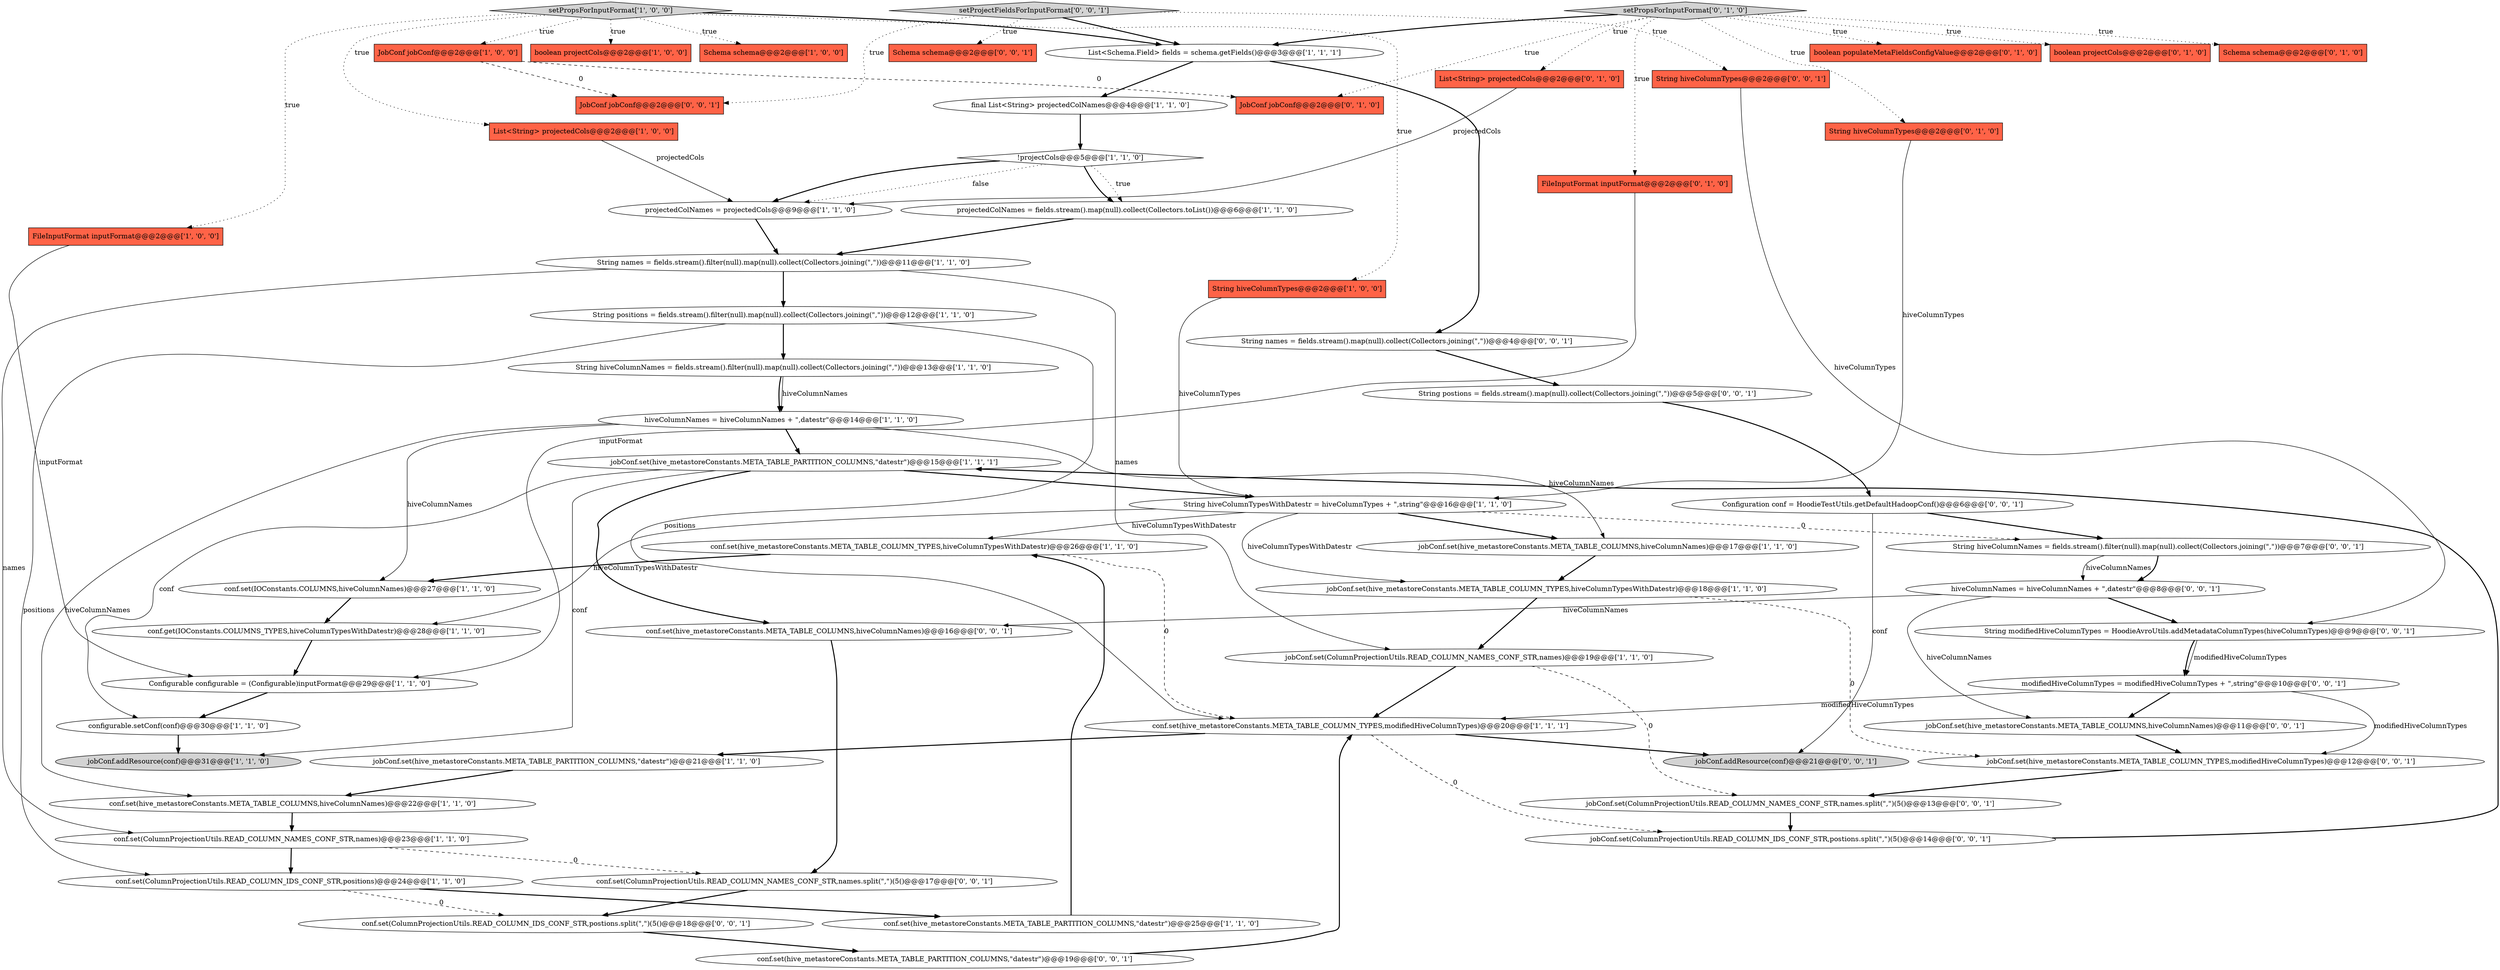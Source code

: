 digraph {
7 [style = filled, label = "hiveColumnNames = hiveColumnNames + \",datestr\"@@@14@@@['1', '1', '0']", fillcolor = white, shape = ellipse image = "AAA0AAABBB1BBB"];
2 [style = filled, label = "FileInputFormat inputFormat@@@2@@@['1', '0', '0']", fillcolor = tomato, shape = box image = "AAA0AAABBB1BBB"];
37 [style = filled, label = "boolean populateMetaFieldsConfigValue@@@2@@@['0', '1', '0']", fillcolor = tomato, shape = box image = "AAA0AAABBB2BBB"];
12 [style = filled, label = "String positions = fields.stream().filter(null).map(null).collect(Collectors.joining(\",\"))@@@12@@@['1', '1', '0']", fillcolor = white, shape = ellipse image = "AAA0AAABBB1BBB"];
38 [style = filled, label = "boolean projectCols@@@2@@@['0', '1', '0']", fillcolor = tomato, shape = box image = "AAA0AAABBB2BBB"];
29 [style = filled, label = "conf.set(IOConstants.COLUMNS,hiveColumnNames)@@@27@@@['1', '1', '0']", fillcolor = white, shape = ellipse image = "AAA0AAABBB1BBB"];
26 [style = filled, label = "projectedColNames = projectedCols@@@9@@@['1', '1', '0']", fillcolor = white, shape = ellipse image = "AAA0AAABBB1BBB"];
13 [style = filled, label = "conf.set(hive_metastoreConstants.META_TABLE_COLUMN_TYPES,hiveColumnTypesWithDatestr)@@@26@@@['1', '1', '0']", fillcolor = white, shape = ellipse image = "AAA0AAABBB1BBB"];
15 [style = filled, label = "jobConf.set(ColumnProjectionUtils.READ_COLUMN_NAMES_CONF_STR,names)@@@19@@@['1', '1', '0']", fillcolor = white, shape = ellipse image = "AAA0AAABBB1BBB"];
56 [style = filled, label = "hiveColumnNames = hiveColumnNames + \",datestr\"@@@8@@@['0', '0', '1']", fillcolor = white, shape = ellipse image = "AAA0AAABBB3BBB"];
60 [style = filled, label = "JobConf jobConf@@@2@@@['0', '0', '1']", fillcolor = tomato, shape = box image = "AAA0AAABBB3BBB"];
36 [style = filled, label = "String hiveColumnTypes@@@2@@@['0', '1', '0']", fillcolor = tomato, shape = box image = "AAA0AAABBB2BBB"];
54 [style = filled, label = "jobConf.set(hive_metastoreConstants.META_TABLE_COLUMNS,hiveColumnNames)@@@11@@@['0', '0', '1']", fillcolor = white, shape = ellipse image = "AAA0AAABBB3BBB"];
47 [style = filled, label = "conf.set(hive_metastoreConstants.META_TABLE_PARTITION_COLUMNS,\"datestr\")@@@19@@@['0', '0', '1']", fillcolor = white, shape = ellipse image = "AAA0AAABBB3BBB"];
55 [style = filled, label = "conf.set(ColumnProjectionUtils.READ_COLUMN_IDS_CONF_STR,postions.split(\",\")(5()@@@18@@@['0', '0', '1']", fillcolor = white, shape = ellipse image = "AAA0AAABBB3BBB"];
6 [style = filled, label = "final List<String> projectedColNames@@@4@@@['1', '1', '0']", fillcolor = white, shape = ellipse image = "AAA0AAABBB1BBB"];
28 [style = filled, label = "setPropsForInputFormat['1', '0', '0']", fillcolor = lightgray, shape = diamond image = "AAA0AAABBB1BBB"];
52 [style = filled, label = "String hiveColumnNames = fields.stream().filter(null).map(null).collect(Collectors.joining(\",\"))@@@7@@@['0', '0', '1']", fillcolor = white, shape = ellipse image = "AAA0AAABBB3BBB"];
51 [style = filled, label = "jobConf.set(hive_metastoreConstants.META_TABLE_COLUMN_TYPES,modifiedHiveColumnTypes)@@@12@@@['0', '0', '1']", fillcolor = white, shape = ellipse image = "AAA0AAABBB3BBB"];
49 [style = filled, label = "String postions = fields.stream().map(null).collect(Collectors.joining(\",\"))@@@5@@@['0', '0', '1']", fillcolor = white, shape = ellipse image = "AAA0AAABBB3BBB"];
0 [style = filled, label = "String hiveColumnTypesWithDatestr = hiveColumnTypes + \",string\"@@@16@@@['1', '1', '0']", fillcolor = white, shape = ellipse image = "AAA0AAABBB1BBB"];
24 [style = filled, label = "conf.set(ColumnProjectionUtils.READ_COLUMN_NAMES_CONF_STR,names)@@@23@@@['1', '1', '0']", fillcolor = white, shape = ellipse image = "AAA0AAABBB1BBB"];
43 [style = filled, label = "String hiveColumnTypes@@@2@@@['0', '0', '1']", fillcolor = tomato, shape = box image = "AAA0AAABBB3BBB"];
21 [style = filled, label = "boolean projectCols@@@2@@@['1', '0', '0']", fillcolor = tomato, shape = box image = "AAA0AAABBB1BBB"];
48 [style = filled, label = "String names = fields.stream().map(null).collect(Collectors.joining(\",\"))@@@4@@@['0', '0', '1']", fillcolor = white, shape = ellipse image = "AAA0AAABBB3BBB"];
41 [style = filled, label = "String modifiedHiveColumnTypes = HoodieAvroUtils.addMetadataColumnTypes(hiveColumnTypes)@@@9@@@['0', '0', '1']", fillcolor = white, shape = ellipse image = "AAA0AAABBB3BBB"];
32 [style = filled, label = "jobConf.set(hive_metastoreConstants.META_TABLE_COLUMN_TYPES,hiveColumnTypesWithDatestr)@@@18@@@['1', '1', '0']", fillcolor = white, shape = ellipse image = "AAA0AAABBB1BBB"];
25 [style = filled, label = "Configurable configurable = (Configurable)inputFormat@@@29@@@['1', '1', '0']", fillcolor = white, shape = ellipse image = "AAA0AAABBB1BBB"];
19 [style = filled, label = "conf.get(IOConstants.COLUMNS_TYPES,hiveColumnTypesWithDatestr)@@@28@@@['1', '1', '0']", fillcolor = white, shape = ellipse image = "AAA0AAABBB1BBB"];
11 [style = filled, label = "conf.set(ColumnProjectionUtils.READ_COLUMN_IDS_CONF_STR,positions)@@@24@@@['1', '1', '0']", fillcolor = white, shape = ellipse image = "AAA0AAABBB1BBB"];
23 [style = filled, label = "String names = fields.stream().filter(null).map(null).collect(Collectors.joining(\",\"))@@@11@@@['1', '1', '0']", fillcolor = white, shape = ellipse image = "AAA0AAABBB1BBB"];
34 [style = filled, label = "FileInputFormat inputFormat@@@2@@@['0', '1', '0']", fillcolor = tomato, shape = box image = "AAA0AAABBB2BBB"];
27 [style = filled, label = "jobConf.set(hive_metastoreConstants.META_TABLE_PARTITION_COLUMNS,\"datestr\")@@@15@@@['1', '1', '1']", fillcolor = white, shape = ellipse image = "AAA0AAABBB1BBB"];
40 [style = filled, label = "JobConf jobConf@@@2@@@['0', '1', '0']", fillcolor = tomato, shape = box image = "AAA1AAABBB2BBB"];
45 [style = filled, label = "Configuration conf = HoodieTestUtils.getDefaultHadoopConf()@@@6@@@['0', '0', '1']", fillcolor = white, shape = ellipse image = "AAA0AAABBB3BBB"];
9 [style = filled, label = "projectedColNames = fields.stream().map(null).collect(Collectors.toList())@@@6@@@['1', '1', '0']", fillcolor = white, shape = ellipse image = "AAA0AAABBB1BBB"];
33 [style = filled, label = "Schema schema@@@2@@@['0', '1', '0']", fillcolor = tomato, shape = box image = "AAA0AAABBB2BBB"];
50 [style = filled, label = "conf.set(hive_metastoreConstants.META_TABLE_COLUMNS,hiveColumnNames)@@@16@@@['0', '0', '1']", fillcolor = white, shape = ellipse image = "AAA0AAABBB3BBB"];
57 [style = filled, label = "conf.set(ColumnProjectionUtils.READ_COLUMN_NAMES_CONF_STR,names.split(\",\")(5()@@@17@@@['0', '0', '1']", fillcolor = white, shape = ellipse image = "AAA0AAABBB3BBB"];
14 [style = filled, label = "jobConf.addResource(conf)@@@31@@@['1', '1', '0']", fillcolor = lightgray, shape = ellipse image = "AAA0AAABBB1BBB"];
59 [style = filled, label = "jobConf.set(ColumnProjectionUtils.READ_COLUMN_IDS_CONF_STR,postions.split(\",\")(5()@@@14@@@['0', '0', '1']", fillcolor = white, shape = ellipse image = "AAA0AAABBB3BBB"];
10 [style = filled, label = "!projectCols@@@5@@@['1', '1', '0']", fillcolor = white, shape = diamond image = "AAA0AAABBB1BBB"];
53 [style = filled, label = "setProjectFieldsForInputFormat['0', '0', '1']", fillcolor = lightgray, shape = diamond image = "AAA0AAABBB3BBB"];
31 [style = filled, label = "JobConf jobConf@@@2@@@['1', '0', '0']", fillcolor = tomato, shape = box image = "AAA1AAABBB1BBB"];
4 [style = filled, label = "jobConf.set(hive_metastoreConstants.META_TABLE_COLUMNS,hiveColumnNames)@@@17@@@['1', '1', '0']", fillcolor = white, shape = ellipse image = "AAA0AAABBB1BBB"];
18 [style = filled, label = "Schema schema@@@2@@@['1', '0', '0']", fillcolor = tomato, shape = box image = "AAA0AAABBB1BBB"];
30 [style = filled, label = "configurable.setConf(conf)@@@30@@@['1', '1', '0']", fillcolor = white, shape = ellipse image = "AAA0AAABBB1BBB"];
35 [style = filled, label = "List<String> projectedCols@@@2@@@['0', '1', '0']", fillcolor = tomato, shape = box image = "AAA0AAABBB2BBB"];
39 [style = filled, label = "setPropsForInputFormat['0', '1', '0']", fillcolor = lightgray, shape = diamond image = "AAA0AAABBB2BBB"];
20 [style = filled, label = "jobConf.set(hive_metastoreConstants.META_TABLE_PARTITION_COLUMNS,\"datestr\")@@@21@@@['1', '1', '0']", fillcolor = white, shape = ellipse image = "AAA0AAABBB1BBB"];
17 [style = filled, label = "List<Schema.Field> fields = schema.getFields()@@@3@@@['1', '1', '1']", fillcolor = white, shape = ellipse image = "AAA0AAABBB1BBB"];
22 [style = filled, label = "List<String> projectedCols@@@2@@@['1', '0', '0']", fillcolor = tomato, shape = box image = "AAA0AAABBB1BBB"];
42 [style = filled, label = "jobConf.addResource(conf)@@@21@@@['0', '0', '1']", fillcolor = lightgray, shape = ellipse image = "AAA0AAABBB3BBB"];
44 [style = filled, label = "jobConf.set(ColumnProjectionUtils.READ_COLUMN_NAMES_CONF_STR,names.split(\",\")(5()@@@13@@@['0', '0', '1']", fillcolor = white, shape = ellipse image = "AAA0AAABBB3BBB"];
1 [style = filled, label = "conf.set(hive_metastoreConstants.META_TABLE_COLUMNS,hiveColumnNames)@@@22@@@['1', '1', '0']", fillcolor = white, shape = ellipse image = "AAA0AAABBB1BBB"];
16 [style = filled, label = "conf.set(hive_metastoreConstants.META_TABLE_PARTITION_COLUMNS,\"datestr\")@@@25@@@['1', '1', '0']", fillcolor = white, shape = ellipse image = "AAA0AAABBB1BBB"];
3 [style = filled, label = "String hiveColumnTypes@@@2@@@['1', '0', '0']", fillcolor = tomato, shape = box image = "AAA0AAABBB1BBB"];
46 [style = filled, label = "Schema schema@@@2@@@['0', '0', '1']", fillcolor = tomato, shape = box image = "AAA0AAABBB3BBB"];
5 [style = filled, label = "conf.set(hive_metastoreConstants.META_TABLE_COLUMN_TYPES,modifiedHiveColumnTypes)@@@20@@@['1', '1', '1']", fillcolor = white, shape = ellipse image = "AAA0AAABBB1BBB"];
8 [style = filled, label = "String hiveColumnNames = fields.stream().filter(null).map(null).collect(Collectors.joining(\",\"))@@@13@@@['1', '1', '0']", fillcolor = white, shape = ellipse image = "AAA0AAABBB1BBB"];
58 [style = filled, label = "modifiedHiveColumnTypes = modifiedHiveColumnTypes + \",string\"@@@10@@@['0', '0', '1']", fillcolor = white, shape = ellipse image = "AAA0AAABBB3BBB"];
53->46 [style = dotted, label="true"];
39->36 [style = dotted, label="true"];
5->20 [style = bold, label=""];
55->47 [style = bold, label=""];
28->21 [style = dotted, label="true"];
25->30 [style = bold, label=""];
56->41 [style = bold, label=""];
36->0 [style = solid, label="hiveColumnTypes"];
31->40 [style = dashed, label="0"];
7->4 [style = solid, label="hiveColumnNames"];
23->24 [style = solid, label="names"];
12->5 [style = solid, label="positions"];
58->5 [style = solid, label="modifiedHiveColumnTypes"];
0->32 [style = solid, label="hiveColumnTypesWithDatestr"];
24->11 [style = bold, label=""];
28->18 [style = dotted, label="true"];
27->30 [style = solid, label="conf"];
30->14 [style = bold, label=""];
23->12 [style = bold, label=""];
0->19 [style = solid, label="hiveColumnTypesWithDatestr"];
53->43 [style = dotted, label="true"];
41->58 [style = bold, label=""];
53->60 [style = dotted, label="true"];
22->26 [style = solid, label="projectedCols"];
39->35 [style = dotted, label="true"];
11->16 [style = bold, label=""];
48->49 [style = bold, label=""];
10->26 [style = dotted, label="false"];
27->0 [style = bold, label=""];
56->50 [style = solid, label="hiveColumnNames"];
57->55 [style = bold, label=""];
7->1 [style = solid, label="hiveColumnNames"];
51->44 [style = bold, label=""];
28->2 [style = dotted, label="true"];
10->26 [style = bold, label=""];
3->0 [style = solid, label="hiveColumnTypes"];
58->54 [style = bold, label=""];
19->25 [style = bold, label=""];
52->56 [style = solid, label="hiveColumnNames"];
5->59 [style = dashed, label="0"];
39->40 [style = dotted, label="true"];
24->57 [style = dashed, label="0"];
45->52 [style = bold, label=""];
39->34 [style = dotted, label="true"];
49->45 [style = bold, label=""];
59->27 [style = bold, label=""];
56->54 [style = solid, label="hiveColumnNames"];
16->13 [style = bold, label=""];
58->51 [style = solid, label="modifiedHiveColumnTypes"];
43->41 [style = solid, label="hiveColumnTypes"];
17->6 [style = bold, label=""];
28->3 [style = dotted, label="true"];
20->1 [style = bold, label=""];
10->9 [style = dotted, label="true"];
12->11 [style = solid, label="positions"];
0->52 [style = dashed, label="0"];
39->37 [style = dotted, label="true"];
29->19 [style = bold, label=""];
32->51 [style = dashed, label="0"];
39->17 [style = bold, label=""];
12->8 [style = bold, label=""];
6->10 [style = bold, label=""];
50->57 [style = bold, label=""];
23->15 [style = solid, label="names"];
47->5 [style = bold, label=""];
28->22 [style = dotted, label="true"];
31->60 [style = dashed, label="0"];
28->17 [style = bold, label=""];
10->9 [style = bold, label=""];
11->55 [style = dashed, label="0"];
35->26 [style = solid, label="projectedCols"];
0->13 [style = solid, label="hiveColumnTypesWithDatestr"];
54->51 [style = bold, label=""];
13->5 [style = dashed, label="0"];
28->31 [style = dotted, label="true"];
27->14 [style = solid, label="conf"];
39->38 [style = dotted, label="true"];
52->56 [style = bold, label=""];
15->44 [style = dashed, label="0"];
8->7 [style = solid, label="hiveColumnNames"];
15->5 [style = bold, label=""];
8->7 [style = bold, label=""];
45->42 [style = solid, label="conf"];
9->23 [style = bold, label=""];
13->29 [style = bold, label=""];
0->4 [style = bold, label=""];
1->24 [style = bold, label=""];
26->23 [style = bold, label=""];
27->50 [style = bold, label=""];
53->17 [style = bold, label=""];
32->15 [style = bold, label=""];
17->48 [style = bold, label=""];
34->25 [style = solid, label="inputFormat"];
7->27 [style = bold, label=""];
2->25 [style = solid, label="inputFormat"];
5->42 [style = bold, label=""];
41->58 [style = solid, label="modifiedHiveColumnTypes"];
39->33 [style = dotted, label="true"];
7->29 [style = solid, label="hiveColumnNames"];
4->32 [style = bold, label=""];
44->59 [style = bold, label=""];
}
